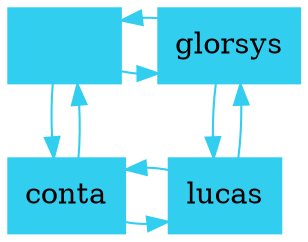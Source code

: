 digraph G { 
rankdir=TB; 
 node [shape=box];
 node [style=filled]; 
 node [fillcolor="#31CEF0"];
 node [color="#31CEF0"];
 edge [color="#31CEF0"];
00[label = ""] ;
10[label = "glorsys"] ;
01[label = "conta"] ;
11[label = "lucas"] ;

00 -> 10;
00 -> 01;
10 -> 11;
10 -> 00;
01 -> 11;
01 -> 00;
11 -> 10;
11 -> 01;

 {rank=same"00";"10";}
 {rank=same"01";"11";} }